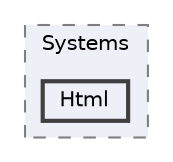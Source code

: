 digraph "src/BadScript2.Console/BadScript2.ConsoleCore/Systems/Html"
{
 // LATEX_PDF_SIZE
  bgcolor="transparent";
  edge [fontname=Helvetica,fontsize=10,labelfontname=Helvetica,labelfontsize=10];
  node [fontname=Helvetica,fontsize=10,shape=box,height=0.2,width=0.4];
  compound=true
  subgraph clusterdir_1d6f508a259c8a2ec4e74522addb096a {
    graph [ bgcolor="#edf0f7", pencolor="grey50", label="Systems", fontname=Helvetica,fontsize=10 style="filled,dashed", URL="dir_1d6f508a259c8a2ec4e74522addb096a.html",tooltip=""]
  dir_71084e7d1625874c5ae2a0eef0f23377 [label="Html", fillcolor="#edf0f7", color="grey25", style="filled,bold", URL="dir_71084e7d1625874c5ae2a0eef0f23377.html",tooltip=""];
  }
}
